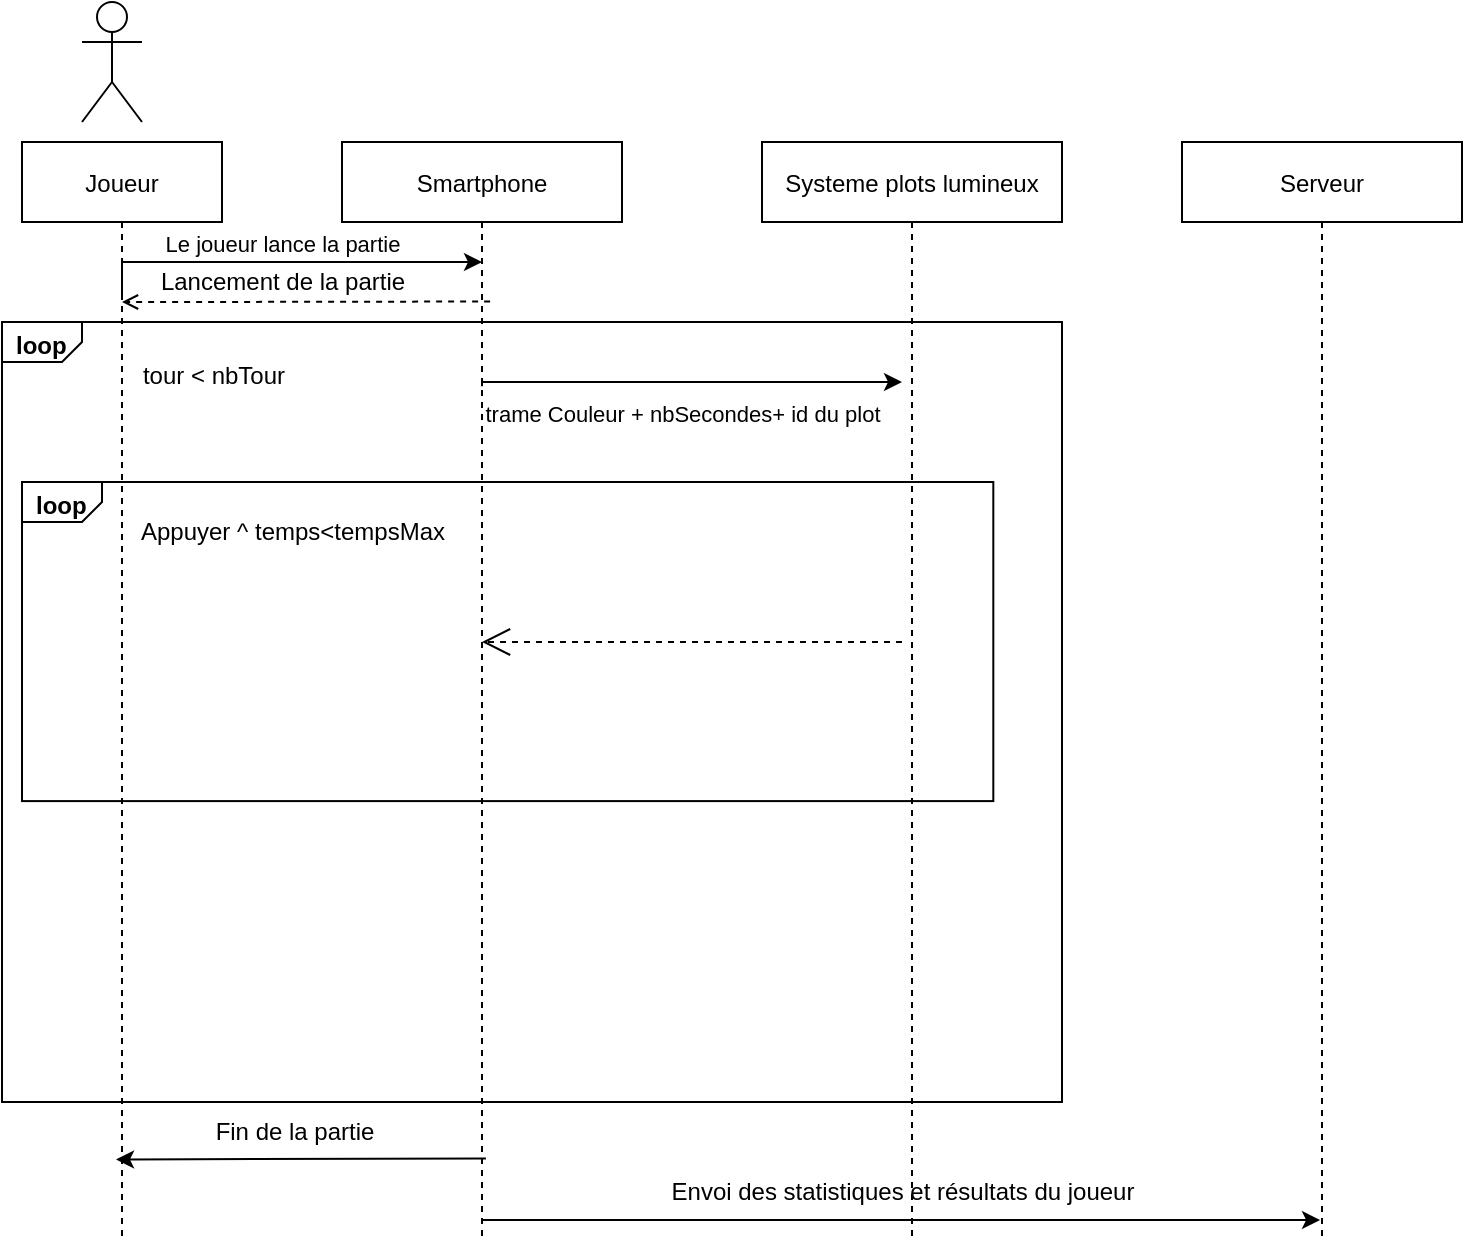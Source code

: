 <mxfile version="20.3.0" type="device"><diagram id="kgpKYQtTHZ0yAKxKKP6v" name="Page-1"><mxGraphModel dx="1422" dy="1385" grid="1" gridSize="10" guides="1" tooltips="1" connect="1" arrows="1" fold="1" page="0" pageScale="1" pageWidth="850" pageHeight="1100" math="0" shadow="0"><root><mxCell id="0"/><mxCell id="1" parent="0"/><mxCell id="3nuBFxr9cyL0pnOWT2aG-1" value="Joueur" style="shape=umlLifeline;perimeter=lifelinePerimeter;container=1;collapsible=0;recursiveResize=0;rounded=0;shadow=0;strokeWidth=1;" parent="1" vertex="1"><mxGeometry x="120" y="50" width="100" height="550" as="geometry"/></mxCell><mxCell id="3nuBFxr9cyL0pnOWT2aG-5" value="Smartphone" style="shape=umlLifeline;perimeter=lifelinePerimeter;container=1;collapsible=0;recursiveResize=0;rounded=0;shadow=0;strokeWidth=1;" parent="1" vertex="1"><mxGeometry x="280" y="50" width="140" height="550" as="geometry"/></mxCell><mxCell id="WnYoMNKaXwerHSnEDr8r-26" value="Le joueur lance la partie" style="verticalAlign=bottom;html=1;endArrow=classic;edgeStyle=orthogonalEdgeStyle;rounded=0;exitX=0.5;exitY=0.222;exitDx=0;exitDy=0;exitPerimeter=0;endFill=1;" edge="1" parent="3nuBFxr9cyL0pnOWT2aG-5"><mxGeometry x="-0.012" relative="1" as="geometry"><mxPoint x="-110" y="77.66" as="sourcePoint"/><mxPoint x="70" y="60" as="targetPoint"/><Array as="points"><mxPoint y="60"/><mxPoint y="60"/></Array><mxPoint as="offset"/></mxGeometry></mxCell><mxCell id="WnYoMNKaXwerHSnEDr8r-33" value="Fin de la partie" style="text;html=1;align=center;verticalAlign=middle;resizable=0;points=[];autosize=1;strokeColor=none;fillColor=none;" vertex="1" parent="3nuBFxr9cyL0pnOWT2aG-5"><mxGeometry x="-74.11" y="480" width="100" height="30" as="geometry"/></mxCell><mxCell id="WnYoMNKaXwerHSnEDr8r-1" value="Systeme plots lumineux" style="shape=umlLifeline;perimeter=lifelinePerimeter;container=1;collapsible=0;recursiveResize=0;rounded=0;shadow=0;strokeWidth=1;" vertex="1" parent="1"><mxGeometry x="490" y="50" width="150" height="550" as="geometry"/></mxCell><mxCell id="WnYoMNKaXwerHSnEDr8r-19" value="" style="edgeStyle=none;html=1;endArrow=open;endSize=12;dashed=1;verticalAlign=bottom;rounded=0;exitX=0.514;exitY=0.873;exitDx=0;exitDy=0;exitPerimeter=0;" edge="1" parent="WnYoMNKaXwerHSnEDr8r-1" target="3nuBFxr9cyL0pnOWT2aG-5"><mxGeometry width="160" relative="1" as="geometry"><mxPoint x="70.0" y="250.0" as="sourcePoint"/><mxPoint x="-49.019" y="402.645" as="targetPoint"/><Array as="points"><mxPoint x="-120" y="250"/></Array></mxGeometry></mxCell><mxCell id="WnYoMNKaXwerHSnEDr8r-5" value="" style="html=1;shape=mxgraph.sysml.package;labelX=40;whiteSpace=wrap;align=center;fillColor=none;" vertex="1" parent="WnYoMNKaXwerHSnEDr8r-1"><mxGeometry x="-380" y="90" width="530" height="390" as="geometry"/></mxCell><mxCell id="WnYoMNKaXwerHSnEDr8r-6" value="loop" style="html=1;align=left;verticalAlign=top;labelPosition=left;verticalLabelPosition=top;labelBackgroundColor=none;spacingLeft=5;spacingTop=-2;fontStyle=1;" connectable="0" vertex="1" parent="WnYoMNKaXwerHSnEDr8r-5"><mxGeometry as="geometry"/></mxCell><mxCell id="WnYoMNKaXwerHSnEDr8r-7" value="tour &amp;lt; nbTour" style="text;html=1;strokeColor=none;fillColor=none;align=center;verticalAlign=middle;whiteSpace=wrap;rounded=0;" vertex="1" parent="WnYoMNKaXwerHSnEDr8r-5"><mxGeometry x="58.889" width="94.222" height="53.182" as="geometry"/></mxCell><mxCell id="WnYoMNKaXwerHSnEDr8r-14" value="" style="html=1;shape=mxgraph.sysml.package;labelX=40;whiteSpace=wrap;align=center;fillColor=none;" vertex="1" parent="WnYoMNKaXwerHSnEDr8r-5"><mxGeometry x="10.004" y="79.998" width="485.657" height="159.545" as="geometry"/></mxCell><mxCell id="WnYoMNKaXwerHSnEDr8r-15" value="loop" style="html=1;align=left;verticalAlign=top;labelPosition=left;verticalLabelPosition=top;labelBackgroundColor=none;spacingLeft=5;spacingTop=-2;fontStyle=1;" connectable="0" vertex="1" parent="WnYoMNKaXwerHSnEDr8r-14"><mxGeometry as="geometry"/></mxCell><mxCell id="WnYoMNKaXwerHSnEDr8r-16" value="Appuyer ^ temps&amp;lt;tempsMax" style="text;html=1;strokeColor=none;fillColor=none;align=center;verticalAlign=middle;whiteSpace=wrap;rounded=0;" vertex="1" parent="WnYoMNKaXwerHSnEDr8r-14"><mxGeometry x="44.146" y="14.078" width="183.47" height="21.756" as="geometry"/></mxCell><mxCell id="WnYoMNKaXwerHSnEDr8r-25" style="edgeStyle=orthogonalEdgeStyle;rounded=0;orthogonalLoop=1;jettySize=auto;html=1;exitX=0.5;exitY=1;exitDx=0;exitDy=0;exitPerimeter=0;" edge="1" parent="WnYoMNKaXwerHSnEDr8r-1" source="WnYoMNKaXwerHSnEDr8r-5" target="WnYoMNKaXwerHSnEDr8r-5"><mxGeometry relative="1" as="geometry"/></mxCell><mxCell id="WnYoMNKaXwerHSnEDr8r-37" value="Envoi des statistiques et résultats du joueur" style="text;html=1;align=center;verticalAlign=middle;resizable=0;points=[];autosize=1;strokeColor=none;fillColor=none;" vertex="1" parent="WnYoMNKaXwerHSnEDr8r-1"><mxGeometry x="-55" y="510" width="250" height="30" as="geometry"/></mxCell><mxCell id="WnYoMNKaXwerHSnEDr8r-4" value="" style="shape=umlActor;verticalLabelPosition=bottom;verticalAlign=top;html=1;outlineConnect=0;" vertex="1" parent="1"><mxGeometry x="150" y="-20" width="30" height="60" as="geometry"/></mxCell><mxCell id="WnYoMNKaXwerHSnEDr8r-17" value="trame Couleur + nbSecondes+ id du plot" style="verticalAlign=bottom;html=1;endArrow=classic;edgeStyle=orthogonalEdgeStyle;rounded=0;exitX=0.5;exitY=0.222;exitDx=0;exitDy=0;exitPerimeter=0;endFill=1;" edge="1" parent="1" source="3nuBFxr9cyL0pnOWT2aG-5"><mxGeometry x="-0.105" y="-20" relative="1" as="geometry"><mxPoint x="460" y="170" as="sourcePoint"/><mxPoint x="560" y="170" as="targetPoint"/><Array as="points"><mxPoint x="460" y="170"/><mxPoint x="460" y="170"/></Array><mxPoint x="7" y="5" as="offset"/></mxGeometry></mxCell><mxCell id="WnYoMNKaXwerHSnEDr8r-22" value="Serveur" style="shape=umlLifeline;perimeter=lifelinePerimeter;container=1;collapsible=0;recursiveResize=0;rounded=0;shadow=0;strokeWidth=1;" vertex="1" parent="1"><mxGeometry x="700" y="50" width="140" height="550" as="geometry"/></mxCell><mxCell id="WnYoMNKaXwerHSnEDr8r-28" value="" style="endArrow=open;html=1;rounded=0;exitX=0.529;exitY=0.145;exitDx=0;exitDy=0;exitPerimeter=0;dashed=1;endFill=0;" edge="1" parent="1" source="3nuBFxr9cyL0pnOWT2aG-5" target="3nuBFxr9cyL0pnOWT2aG-1"><mxGeometry width="50" height="50" relative="1" as="geometry"><mxPoint x="220" y="590" as="sourcePoint"/><mxPoint x="270" y="540" as="targetPoint"/><Array as="points"><mxPoint x="200" y="130"/></Array></mxGeometry></mxCell><mxCell id="WnYoMNKaXwerHSnEDr8r-30" value="Lancement de la partie" style="text;html=1;align=center;verticalAlign=middle;resizable=0;points=[];autosize=1;strokeColor=none;fillColor=none;" vertex="1" parent="1"><mxGeometry x="175" y="105" width="150" height="30" as="geometry"/></mxCell><mxCell id="WnYoMNKaXwerHSnEDr8r-32" value="" style="endArrow=classic;html=1;rounded=0;exitX=0.514;exitY=0.924;exitDx=0;exitDy=0;exitPerimeter=0;entryX=0.47;entryY=0.925;entryDx=0;entryDy=0;entryPerimeter=0;" edge="1" parent="1" source="3nuBFxr9cyL0pnOWT2aG-5" target="3nuBFxr9cyL0pnOWT2aG-1"><mxGeometry width="50" height="50" relative="1" as="geometry"><mxPoint x="230" y="590" as="sourcePoint"/><mxPoint x="280" y="540" as="targetPoint"/></mxGeometry></mxCell><mxCell id="WnYoMNKaXwerHSnEDr8r-36" value="" style="endArrow=classic;html=1;rounded=0;entryX=0.493;entryY=0.98;entryDx=0;entryDy=0;entryPerimeter=0;" edge="1" parent="1" source="3nuBFxr9cyL0pnOWT2aG-5" target="WnYoMNKaXwerHSnEDr8r-22"><mxGeometry width="50" height="50" relative="1" as="geometry"><mxPoint x="670" y="580" as="sourcePoint"/><mxPoint x="950" y="590" as="targetPoint"/></mxGeometry></mxCell></root></mxGraphModel></diagram></mxfile>